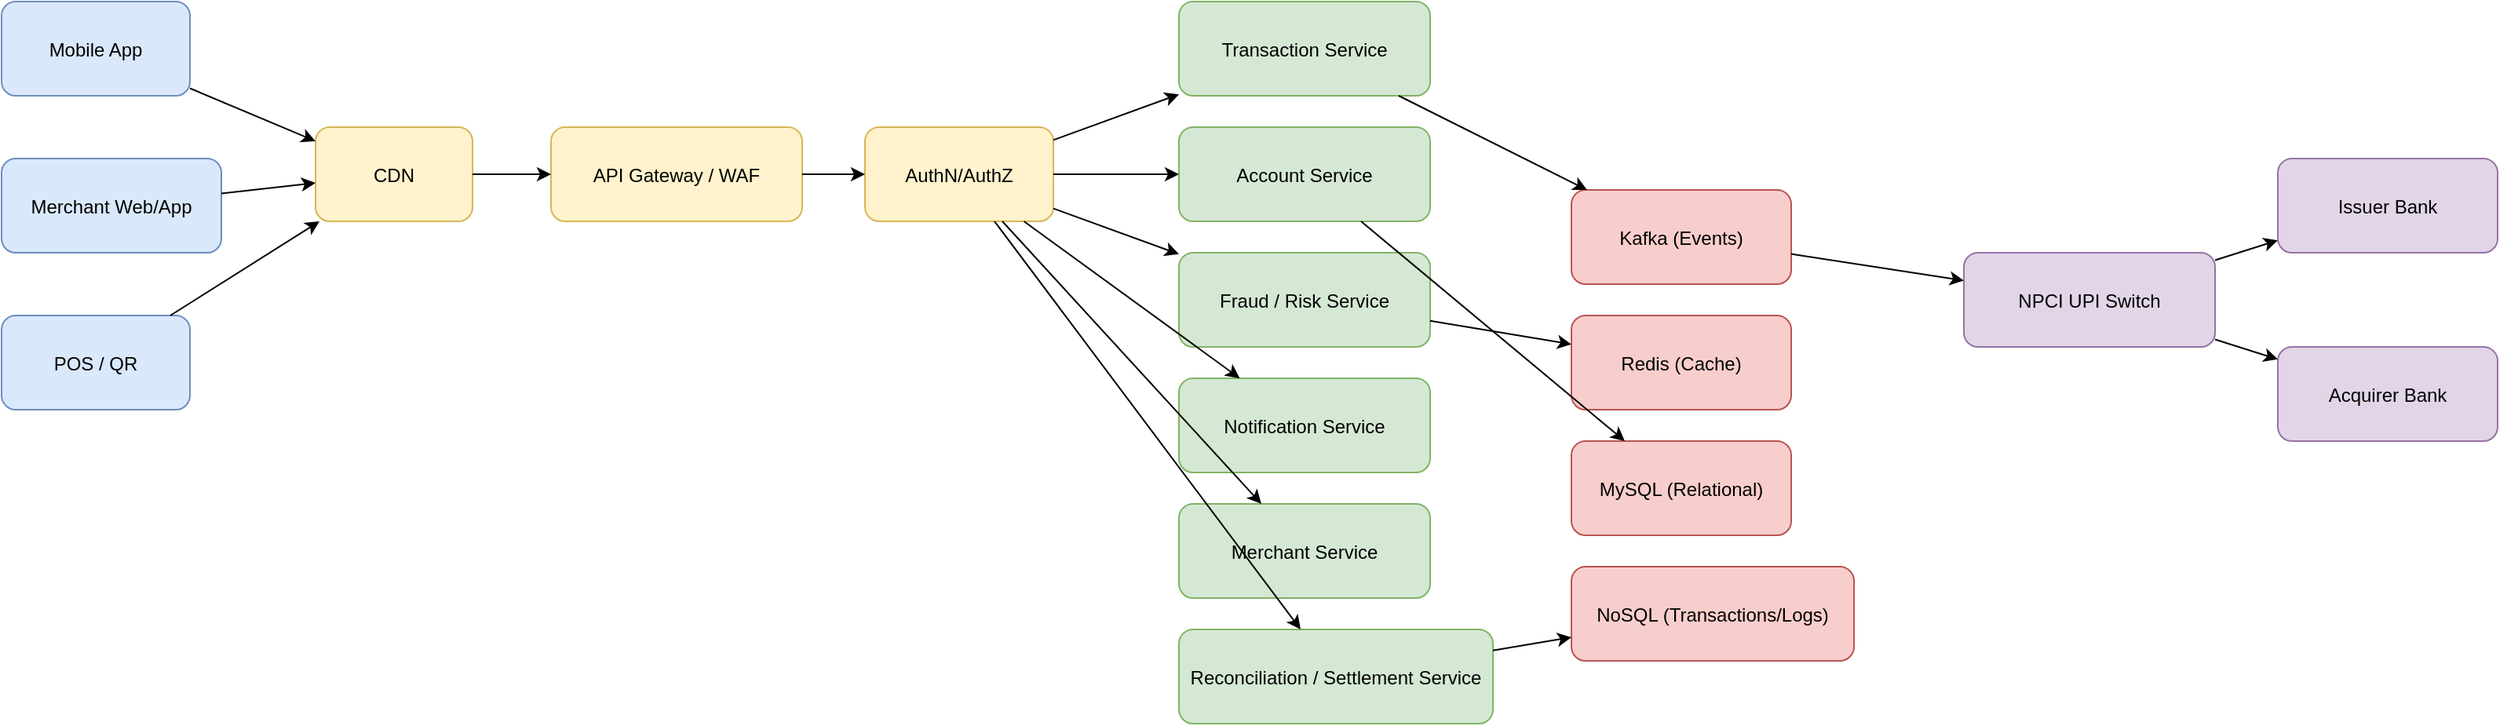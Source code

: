 <mxfile>
  <diagram id="UPI_HLD" name="UPI NPCI HLD">
    <mxGraphModel dx="1180" dy="740" grid="1" gridSize="10" guides="1" tooltips="1" connect="1" arrows="1" fold="1" page="1" pageScale="1" pageWidth="2970" pageHeight="2100" math="0" shadow="0">
      <root>
        <mxCell id="0"/>
        <mxCell id="1" parent="0"/>

        <!-- Clients -->
        <mxCell id="mobileApp" value="Mobile App" style="rounded=1;fillColor=#dae8fc;strokeColor=#6c8ebf;" vertex="1" parent="1">
          <mxGeometry x="50" y="100" width="120" height="60" as="geometry"/>
        </mxCell>
        <mxCell id="webApp" value="Merchant Web/App" style="rounded=1;fillColor=#dae8fc;strokeColor=#6c8ebf;" vertex="1" parent="1">
          <mxGeometry x="50" y="200" width="140" height="60" as="geometry"/>
        </mxCell>
        <mxCell id="posQr" value="POS / QR" style="rounded=1;fillColor=#dae8fc;strokeColor=#6c8ebf;" vertex="1" parent="1">
          <mxGeometry x="50" y="300" width="120" height="60" as="geometry"/>
        </mxCell>

        <!-- Gateway -->
        <mxCell id="cdn" value="CDN" style="rounded=1;fillColor=#fff2cc;strokeColor=#d6b656;" vertex="1" parent="1">
          <mxGeometry x="250" y="180" width="100" height="60" as="geometry"/>
        </mxCell>
        <mxCell id="apiGateway" value="API Gateway / WAF" style="rounded=1;fillColor=#fff2cc;strokeColor=#d6b656;" vertex="1" parent="1">
          <mxGeometry x="400" y="180" width="160" height="60" as="geometry"/>
        </mxCell>
        <mxCell id="auth" value="AuthN/AuthZ" style="rounded=1;fillColor=#fff2cc;strokeColor=#d6b656;" vertex="1" parent="1">
          <mxGeometry x="600" y="180" width="120" height="60" as="geometry"/>
        </mxCell>

        <!-- Core Services -->
        <mxCell id="txSvc" value="Transaction Service" style="rounded=1;fillColor=#d5e8d4;strokeColor=#82b366;" vertex="1" parent="1">
          <mxGeometry x="800" y="100" width="160" height="60" as="geometry"/>
        </mxCell>
        <mxCell id="accountSvc" value="Account Service" style="rounded=1;fillColor=#d5e8d4;strokeColor=#82b366;" vertex="1" parent="1">
          <mxGeometry x="800" y="180" width="160" height="60" as="geometry"/>
        </mxCell>
        <mxCell id="fraudSvc" value="Fraud / Risk Service" style="rounded=1;fillColor=#d5e8d4;strokeColor=#82b366;" vertex="1" parent="1">
          <mxGeometry x="800" y="260" width="160" height="60" as="geometry"/>
        </mxCell>
        <mxCell id="notifSvc" value="Notification Service" style="rounded=1;fillColor=#d5e8d4;strokeColor=#82b366;" vertex="1" parent="1">
          <mxGeometry x="800" y="340" width="160" height="60" as="geometry"/>
        </mxCell>
        <mxCell id="merchantSvc" value="Merchant Service" style="rounded=1;fillColor=#d5e8d4;strokeColor=#82b366;" vertex="1" parent="1">
          <mxGeometry x="800" y="420" width="160" height="60" as="geometry"/>
        </mxCell>
        <mxCell id="reconSvc" value="Reconciliation / Settlement Service" style="rounded=1;fillColor=#d5e8d4;strokeColor=#82b366;" vertex="1" parent="1">
          <mxGeometry x="800" y="500" width="200" height="60" as="geometry"/>
        </mxCell>

        <!-- Infra -->
        <mxCell id="kafka" value="Kafka (Events)" style="rounded=1;fillColor=#f8cecc;strokeColor=#b85450;" vertex="1" parent="1">
          <mxGeometry x="1050" y="220" width="140" height="60" as="geometry"/>
        </mxCell>
        <mxCell id="redis" value="Redis (Cache)" style="rounded=1;fillColor=#f8cecc;strokeColor=#b85450;" vertex="1" parent="1">
          <mxGeometry x="1050" y="300" width="140" height="60" as="geometry"/>
        </mxCell>
        <mxCell id="mysql" value="MySQL (Relational)" style="rounded=1;fillColor=#f8cecc;strokeColor=#b85450;" vertex="1" parent="1">
          <mxGeometry x="1050" y="380" width="140" height="60" as="geometry"/>
        </mxCell>
        <mxCell id="nosql" value="NoSQL (Transactions/Logs)" style="rounded=1;fillColor=#f8cecc;strokeColor=#b85450;" vertex="1" parent="1">
          <mxGeometry x="1050" y="460" width="180" height="60" as="geometry"/>
        </mxCell>

        <!-- NPCI & Banks -->
        <mxCell id="npci" value="NPCI UPI Switch" style="rounded=1;fillColor=#e1d5e7;strokeColor=#9673a6;" vertex="1" parent="1">
          <mxGeometry x="1300" y="260" width="160" height="60" as="geometry"/>
        </mxCell>
        <mxCell id="issuer" value="Issuer Bank" style="rounded=1;fillColor=#e1d5e7;strokeColor=#9673a6;" vertex="1" parent="1">
          <mxGeometry x="1500" y="200" width="140" height="60" as="geometry"/>
        </mxCell>
        <mxCell id="acquirer" value="Acquirer Bank" style="rounded=1;fillColor=#e1d5e7;strokeColor=#9673a6;" vertex="1" parent="1">
          <mxGeometry x="1500" y="320" width="140" height="60" as="geometry"/>
        </mxCell>

        <!-- Edges -->
        <mxCell id="e1" edge="1" source="mobileApp" target="cdn" parent="1"><mxGeometry relative="1" as="geometry"/></mxCell>
        <mxCell id="e2" edge="1" source="webApp" target="cdn" parent="1"><mxGeometry relative="1" as="geometry"/></mxCell>
        <mxCell id="e3" edge="1" source="posQr" target="cdn" parent="1"><mxGeometry relative="1" as="geometry"/></mxCell>
        <mxCell id="e4" edge="1" source="cdn" target="apiGateway" parent="1"><mxGeometry relative="1" as="geometry"/></mxCell>
        <mxCell id="e5" edge="1" source="apiGateway" target="auth" parent="1"><mxGeometry relative="1" as="geometry"/></mxCell>
        <mxCell id="e6" edge="1" source="auth" target="txSvc" parent="1"><mxGeometry relative="1" as="geometry"/></mxCell>
        <mxCell id="e7" edge="1" source="auth" target="accountSvc" parent="1"><mxGeometry relative="1" as="geometry"/></mxCell>
        <mxCell id="e8" edge="1" source="auth" target="fraudSvc" parent="1"><mxGeometry relative="1" as="geometry"/></mxCell>
        <mxCell id="e9" edge="1" source="auth" target="notifSvc" parent="1"><mxGeometry relative="1" as="geometry"/></mxCell>
        <mxCell id="e10" edge="1" source="auth" target="merchantSvc" parent="1"><mxGeometry relative="1" as="geometry"/></mxCell>
        <mxCell id="e11" edge="1" source="auth" target="reconSvc" parent="1"><mxGeometry relative="1" as="geometry"/></mxCell>

        <mxCell id="e12" edge="1" source="txSvc" target="kafka" parent="1"><mxGeometry relative="1" as="geometry"/></mxCell>
        <mxCell id="e13" edge="1" source="accountSvc" target="mysql" parent="1"><mxGeometry relative="1" as="geometry"/></mxCell>
        <mxCell id="e14" edge="1" source="fraudSvc" target="redis" parent="1"><mxGeometry relative="1" as="geometry"/></mxCell>
        <mxCell id="e15" edge="1" source="reconSvc" target="nosql" parent="1"><mxGeometry relative="1" as="geometry"/></mxCell>

        <mxCell id="e16" edge="1" source="kafka" target="npci" parent="1"><mxGeometry relative="1" as="geometry"/></mxCell>
        <mxCell id="e17" edge="1" source="npci" target="issuer" parent="1"><mxGeometry relative="1" as="geometry"/></mxCell>
        <mxCell id="e18" edge="1" source="npci" target="acquirer" parent="1"><mxGeometry relative="1" as="geometry"/></mxCell>
      </root>
    </mxGraphModel>
  </diagram>
</mxfile>
